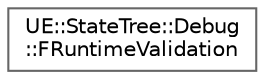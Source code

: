 digraph "Graphical Class Hierarchy"
{
 // INTERACTIVE_SVG=YES
 // LATEX_PDF_SIZE
  bgcolor="transparent";
  edge [fontname=Helvetica,fontsize=10,labelfontname=Helvetica,labelfontsize=10];
  node [fontname=Helvetica,fontsize=10,shape=box,height=0.2,width=0.4];
  rankdir="LR";
  Node0 [id="Node000000",label="UE::StateTree::Debug\l::FRuntimeValidation",height=0.2,width=0.4,color="grey40", fillcolor="white", style="filled",URL="$d6/d07/structUE_1_1StateTree_1_1Debug_1_1FRuntimeValidation.html",tooltip="For debugging purposes, test the actions that are made on the StateTree instance."];
}
